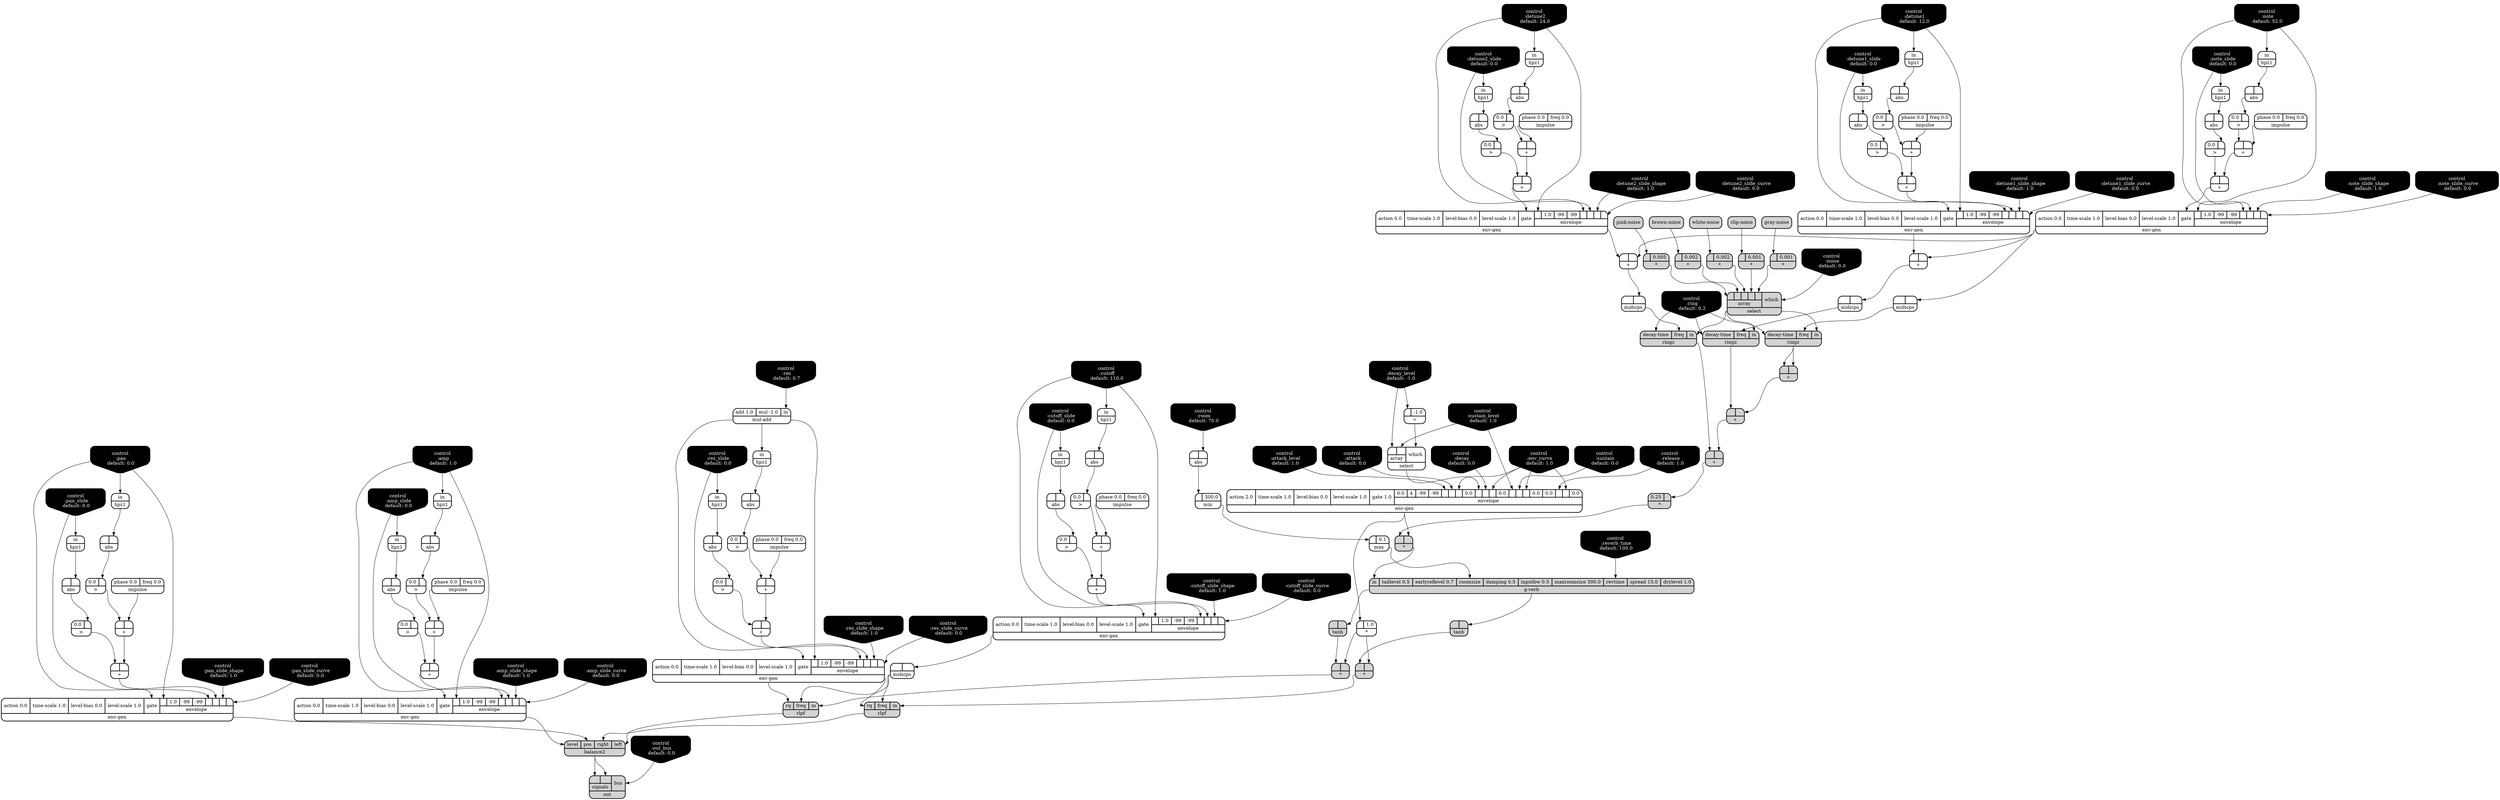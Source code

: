 digraph synthdef {
74 [label = "{{ <b> |<a> 0.005} |<__UG_NAME__>* }" style="filled, bold, rounded"  shape=record rankdir=LR];
76 [label = "{{ <b> |<a> 0.002} |<__UG_NAME__>* }" style="filled, bold, rounded"  shape=record rankdir=LR];
78 [label = "{{ <b> |<a> 0.002} |<__UG_NAME__>* }" style="filled, bold, rounded"  shape=record rankdir=LR];
80 [label = "{{ <b> |<a> 0.001} |<__UG_NAME__>* }" style="filled, bold, rounded"  shape=record rankdir=LR];
82 [label = "{{ <b> |<a> 0.001} |<__UG_NAME__>* }" style="filled, bold, rounded"  shape=record rankdir=LR];
114 [label = "{{ <b> |<a> 1.0} |<__UG_NAME__>* }" style="bold, rounded" shape=record rankdir=LR];
128 [label = "{{ <b> 0.25|<a> } |<__UG_NAME__>* }" style="filled, bold, rounded"  shape=record rankdir=LR];
129 [label = "{{ <b> |<a> } |<__UG_NAME__>* }" style="filled, bold, rounded"  shape=record rankdir=LR];
135 [label = "{{ <b> |<a> } |<__UG_NAME__>* }" style="filled, bold, rounded"  shape=record rankdir=LR];
149 [label = "{{ <b> |<a> } |<__UG_NAME__>* }" style="filled, bold, rounded"  shape=record rankdir=LR];
52 [label = "{{ <b> |<a> } |<__UG_NAME__>+ }" style="bold, rounded" shape=record rankdir=LR];
53 [label = "{{ <b> |<a> } |<__UG_NAME__>+ }" style="bold, rounded" shape=record rankdir=LR];
58 [label = "{{ <b> |<a> } |<__UG_NAME__>+ }" style="bold, rounded" shape=record rankdir=LR];
62 [label = "{{ <b> |<a> } |<__UG_NAME__>+ }" style="bold, rounded" shape=record rankdir=LR];
68 [label = "{{ <b> |<a> } |<__UG_NAME__>+ }" style="bold, rounded" shape=record rankdir=LR];
70 [label = "{{ <b> |<a> } |<__UG_NAME__>+ }" style="bold, rounded" shape=record rankdir=LR];
88 [label = "{{ <b> |<a> } |<__UG_NAME__>+ }" style="bold, rounded" shape=record rankdir=LR];
92 [label = "{{ <b> |<a> } |<__UG_NAME__>+ }" style="bold, rounded" shape=record rankdir=LR];
98 [label = "{{ <b> |<a> } |<__UG_NAME__>+ }" style="bold, rounded" shape=record rankdir=LR];
102 [label = "{{ <b> |<a> } |<__UG_NAME__>+ }" style="bold, rounded" shape=record rankdir=LR];
104 [label = "{{ <b> |<a> } |<__UG_NAME__>+ }" style="bold, rounded" shape=record rankdir=LR];
111 [label = "{{ <b> |<a> } |<__UG_NAME__>+ }" style="bold, rounded" shape=record rankdir=LR];
117 [label = "{{ <b> |<a> } |<__UG_NAME__>+ }" style="filled, bold, rounded"  shape=record rankdir=LR];
118 [label = "{{ <b> |<a> } |<__UG_NAME__>+ }" style="filled, bold, rounded"  shape=record rankdir=LR];
122 [label = "{{ <b> |<a> } |<__UG_NAME__>+ }" style="bold, rounded" shape=record rankdir=LR];
124 [label = "{{ <b> |<a> } |<__UG_NAME__>+ }" style="bold, rounded" shape=record rankdir=LR];
127 [label = "{{ <b> |<a> } |<__UG_NAME__>+ }" style="filled, bold, rounded"  shape=record rankdir=LR];
140 [label = "{{ <b> |<a> } |<__UG_NAME__>+ }" style="bold, rounded" shape=record rankdir=LR];
144 [label = "{{ <b> |<a> } |<__UG_NAME__>+ }" style="bold, rounded" shape=record rankdir=LR];
72 [label = "{{ <b> |<a> -1.0} |<__UG_NAME__>= }" style="bold, rounded" shape=record rankdir=LR];
43 [label = "{{ <b> 0.0|<a> } |<__UG_NAME__>\> }" style="bold, rounded" shape=record rankdir=LR];
51 [label = "{{ <b> 0.0|<a> } |<__UG_NAME__>\> }" style="bold, rounded" shape=record rankdir=LR];
57 [label = "{{ <b> 0.0|<a> } |<__UG_NAME__>\> }" style="bold, rounded" shape=record rankdir=LR];
61 [label = "{{ <b> 0.0|<a> } |<__UG_NAME__>\> }" style="bold, rounded" shape=record rankdir=LR];
67 [label = "{{ <b> 0.0|<a> } |<__UG_NAME__>\> }" style="bold, rounded" shape=record rankdir=LR];
69 [label = "{{ <b> 0.0|<a> } |<__UG_NAME__>\> }" style="bold, rounded" shape=record rankdir=LR];
87 [label = "{{ <b> 0.0|<a> } |<__UG_NAME__>\> }" style="bold, rounded" shape=record rankdir=LR];
91 [label = "{{ <b> 0.0|<a> } |<__UG_NAME__>\> }" style="bold, rounded" shape=record rankdir=LR];
97 [label = "{{ <b> 0.0|<a> } |<__UG_NAME__>\> }" style="bold, rounded" shape=record rankdir=LR];
101 [label = "{{ <b> 0.0|<a> } |<__UG_NAME__>\> }" style="bold, rounded" shape=record rankdir=LR];
110 [label = "{{ <b> 0.0|<a> } |<__UG_NAME__>\> }" style="bold, rounded" shape=record rankdir=LR];
121 [label = "{{ <b> 0.0|<a> } |<__UG_NAME__>\> }" style="bold, rounded" shape=record rankdir=LR];
139 [label = "{{ <b> 0.0|<a> } |<__UG_NAME__>\> }" style="bold, rounded" shape=record rankdir=LR];
143 [label = "{{ <b> 0.0|<a> } |<__UG_NAME__>\> }" style="bold, rounded" shape=record rankdir=LR];
42 [label = "{{ <b> |<a> } |<__UG_NAME__>abs }" style="bold, rounded" shape=record rankdir=LR];
45 [label = "{{ <b> |<a> } |<__UG_NAME__>abs }" style="bold, rounded" shape=record rankdir=LR];
50 [label = "{{ <b> |<a> } |<__UG_NAME__>abs }" style="bold, rounded" shape=record rankdir=LR];
56 [label = "{{ <b> |<a> } |<__UG_NAME__>abs }" style="bold, rounded" shape=record rankdir=LR];
60 [label = "{{ <b> |<a> } |<__UG_NAME__>abs }" style="bold, rounded" shape=record rankdir=LR];
66 [label = "{{ <b> |<a> } |<__UG_NAME__>abs }" style="bold, rounded" shape=record rankdir=LR];
86 [label = "{{ <b> |<a> } |<__UG_NAME__>abs }" style="bold, rounded" shape=record rankdir=LR];
90 [label = "{{ <b> |<a> } |<__UG_NAME__>abs }" style="bold, rounded" shape=record rankdir=LR];
96 [label = "{{ <b> |<a> } |<__UG_NAME__>abs }" style="bold, rounded" shape=record rankdir=LR];
100 [label = "{{ <b> |<a> } |<__UG_NAME__>abs }" style="bold, rounded" shape=record rankdir=LR];
109 [label = "{{ <b> |<a> } |<__UG_NAME__>abs }" style="bold, rounded" shape=record rankdir=LR];
120 [label = "{{ <b> |<a> } |<__UG_NAME__>abs }" style="bold, rounded" shape=record rankdir=LR];
130 [label = "{{ <b> |<a> } |<__UG_NAME__>abs }" style="bold, rounded" shape=record rankdir=LR];
138 [label = "{{ <b> |<a> } |<__UG_NAME__>abs }" style="bold, rounded" shape=record rankdir=LR];
142 [label = "{{ <b> |<a> } |<__UG_NAME__>abs }" style="bold, rounded" shape=record rankdir=LR];
151 [label = "{{ <level> level|<pos> pos|<right> right|<left> left} |<__UG_NAME__>balance2 }" style="filled, bold, rounded"  shape=record rankdir=LR];
75 [label = "{<__UG_NAME__>brown-noise }" style="filled, bold, rounded"  shape=record rankdir=LR];
79 [label = "{<__UG_NAME__>clip-noise }" style="filled, bold, rounded"  shape=record rankdir=LR];
0 [label = "control
 :note
 default: 52.0" shape=invhouse style="rounded, filled, bold" fillcolor=black fontcolor=white ]; 
1 [label = "control
 :note_slide
 default: 0.0" shape=invhouse style="rounded, filled, bold" fillcolor=black fontcolor=white ]; 
2 [label = "control
 :note_slide_shape
 default: 1.0" shape=invhouse style="rounded, filled, bold" fillcolor=black fontcolor=white ]; 
3 [label = "control
 :note_slide_curve
 default: 0.0" shape=invhouse style="rounded, filled, bold" fillcolor=black fontcolor=white ]; 
4 [label = "control
 :amp
 default: 1.0" shape=invhouse style="rounded, filled, bold" fillcolor=black fontcolor=white ]; 
5 [label = "control
 :amp_slide
 default: 0.0" shape=invhouse style="rounded, filled, bold" fillcolor=black fontcolor=white ]; 
6 [label = "control
 :amp_slide_shape
 default: 1.0" shape=invhouse style="rounded, filled, bold" fillcolor=black fontcolor=white ]; 
7 [label = "control
 :amp_slide_curve
 default: 0.0" shape=invhouse style="rounded, filled, bold" fillcolor=black fontcolor=white ]; 
8 [label = "control
 :pan
 default: 0.0" shape=invhouse style="rounded, filled, bold" fillcolor=black fontcolor=white ]; 
9 [label = "control
 :pan_slide
 default: 0.0" shape=invhouse style="rounded, filled, bold" fillcolor=black fontcolor=white ]; 
10 [label = "control
 :pan_slide_shape
 default: 1.0" shape=invhouse style="rounded, filled, bold" fillcolor=black fontcolor=white ]; 
11 [label = "control
 :pan_slide_curve
 default: 0.0" shape=invhouse style="rounded, filled, bold" fillcolor=black fontcolor=white ]; 
12 [label = "control
 :attack
 default: 0.0" shape=invhouse style="rounded, filled, bold" fillcolor=black fontcolor=white ]; 
13 [label = "control
 :decay
 default: 0.0" shape=invhouse style="rounded, filled, bold" fillcolor=black fontcolor=white ]; 
14 [label = "control
 :sustain
 default: 0.0" shape=invhouse style="rounded, filled, bold" fillcolor=black fontcolor=white ]; 
15 [label = "control
 :release
 default: 1.0" shape=invhouse style="rounded, filled, bold" fillcolor=black fontcolor=white ]; 
16 [label = "control
 :attack_level
 default: 1.0" shape=invhouse style="rounded, filled, bold" fillcolor=black fontcolor=white ]; 
17 [label = "control
 :decay_level
 default: -1.0" shape=invhouse style="rounded, filled, bold" fillcolor=black fontcolor=white ]; 
18 [label = "control
 :sustain_level
 default: 1.0" shape=invhouse style="rounded, filled, bold" fillcolor=black fontcolor=white ]; 
19 [label = "control
 :env_curve
 default: 1.0" shape=invhouse style="rounded, filled, bold" fillcolor=black fontcolor=white ]; 
20 [label = "control
 :cutoff
 default: 110.0" shape=invhouse style="rounded, filled, bold" fillcolor=black fontcolor=white ]; 
21 [label = "control
 :cutoff_slide
 default: 0.0" shape=invhouse style="rounded, filled, bold" fillcolor=black fontcolor=white ]; 
22 [label = "control
 :cutoff_slide_shape
 default: 1.0" shape=invhouse style="rounded, filled, bold" fillcolor=black fontcolor=white ]; 
23 [label = "control
 :cutoff_slide_curve
 default: 0.0" shape=invhouse style="rounded, filled, bold" fillcolor=black fontcolor=white ]; 
24 [label = "control
 :res
 default: 0.7" shape=invhouse style="rounded, filled, bold" fillcolor=black fontcolor=white ]; 
25 [label = "control
 :res_slide
 default: 0.0" shape=invhouse style="rounded, filled, bold" fillcolor=black fontcolor=white ]; 
26 [label = "control
 :res_slide_shape
 default: 1.0" shape=invhouse style="rounded, filled, bold" fillcolor=black fontcolor=white ]; 
27 [label = "control
 :res_slide_curve
 default: 0.0" shape=invhouse style="rounded, filled, bold" fillcolor=black fontcolor=white ]; 
28 [label = "control
 :detune1
 default: 12.0" shape=invhouse style="rounded, filled, bold" fillcolor=black fontcolor=white ]; 
29 [label = "control
 :detune1_slide
 default: 0.0" shape=invhouse style="rounded, filled, bold" fillcolor=black fontcolor=white ]; 
30 [label = "control
 :detune1_slide_shape
 default: 1.0" shape=invhouse style="rounded, filled, bold" fillcolor=black fontcolor=white ]; 
31 [label = "control
 :detune1_slide_curve
 default: 0.0" shape=invhouse style="rounded, filled, bold" fillcolor=black fontcolor=white ]; 
32 [label = "control
 :detune2
 default: 24.0" shape=invhouse style="rounded, filled, bold" fillcolor=black fontcolor=white ]; 
33 [label = "control
 :detune2_slide
 default: 0.0" shape=invhouse style="rounded, filled, bold" fillcolor=black fontcolor=white ]; 
34 [label = "control
 :detune2_slide_shape
 default: 1.0" shape=invhouse style="rounded, filled, bold" fillcolor=black fontcolor=white ]; 
35 [label = "control
 :detune2_slide_curve
 default: 0.0" shape=invhouse style="rounded, filled, bold" fillcolor=black fontcolor=white ]; 
36 [label = "control
 :noise
 default: 0.0" shape=invhouse style="rounded, filled, bold" fillcolor=black fontcolor=white ]; 
37 [label = "control
 :ring
 default: 0.2" shape=invhouse style="rounded, filled, bold" fillcolor=black fontcolor=white ]; 
38 [label = "control
 :room
 default: 70.0" shape=invhouse style="rounded, filled, bold" fillcolor=black fontcolor=white ]; 
39 [label = "control
 :reverb_time
 default: 100.0" shape=invhouse style="rounded, filled, bold" fillcolor=black fontcolor=white ]; 
40 [label = "control
 :out_bus
 default: 0.0" shape=invhouse style="rounded, filled, bold" fillcolor=black fontcolor=white ]; 
54 [label = "{{ <action> action 0.0|<time____scale> time-scale 1.0|<level____bias> level-bias 0.0|<level____scale> level-scale 1.0|<gate> gate|{{<envelope___control___0>|1.0|-99|-99|<envelope___control___4>|<envelope___control___5>|<envelope___control___6>|<envelope___control___7>}|envelope}} |<__UG_NAME__>env-gen }" style="bold, rounded" shape=record rankdir=LR];
63 [label = "{{ <action> action 0.0|<time____scale> time-scale 1.0|<level____bias> level-bias 0.0|<level____scale> level-scale 1.0|<gate> gate|{{<envelope___mul____add___0>|1.0|-99|-99|<envelope___mul____add___4>|<envelope___control___5>|<envelope___control___6>|<envelope___control___7>}|envelope}} |<__UG_NAME__>env-gen }" style="bold, rounded" shape=record rankdir=LR];
71 [label = "{{ <action> action 0.0|<time____scale> time-scale 1.0|<level____bias> level-bias 0.0|<level____scale> level-scale 1.0|<gate> gate|{{<envelope___control___0>|1.0|-99|-99|<envelope___control___4>|<envelope___control___5>|<envelope___control___6>|<envelope___control___7>}|envelope}} |<__UG_NAME__>env-gen }" style="bold, rounded" shape=record rankdir=LR];
93 [label = "{{ <action> action 0.0|<time____scale> time-scale 1.0|<level____bias> level-bias 0.0|<level____scale> level-scale 1.0|<gate> gate|{{<envelope___control___0>|1.0|-99|-99|<envelope___control___4>|<envelope___control___5>|<envelope___control___6>|<envelope___control___7>}|envelope}} |<__UG_NAME__>env-gen }" style="bold, rounded" shape=record rankdir=LR];
103 [label = "{{ <action> action 0.0|<time____scale> time-scale 1.0|<level____bias> level-bias 0.0|<level____scale> level-scale 1.0|<gate> gate|{{<envelope___control___0>|1.0|-99|-99|<envelope___control___4>|<envelope___control___5>|<envelope___control___6>|<envelope___control___7>}|envelope}} |<__UG_NAME__>env-gen }" style="bold, rounded" shape=record rankdir=LR];
113 [label = "{{ <action> action 2.0|<time____scale> time-scale 1.0|<level____bias> level-bias 0.0|<level____scale> level-scale 1.0|<gate> gate 1.0|{{0.0|4|-99|-99|<envelope___control___4>|<envelope___control___5>|<envelope___control___6>|0.0|<envelope___select___8>|<envelope___control___9>|<envelope___control___10>|0.0|<envelope___control___12>|<envelope___control___13>|<envelope___control___14>|0.0|0.0|<envelope___control___17>|<envelope___control___18>|0.0}|envelope}} |<__UG_NAME__>env-gen }" style="bold, rounded" shape=record rankdir=LR];
123 [label = "{{ <action> action 0.0|<time____scale> time-scale 1.0|<level____bias> level-bias 0.0|<level____scale> level-scale 1.0|<gate> gate|{{<envelope___control___0>|1.0|-99|-99|<envelope___control___4>|<envelope___control___5>|<envelope___control___6>|<envelope___control___7>}|envelope}} |<__UG_NAME__>env-gen }" style="bold, rounded" shape=record rankdir=LR];
145 [label = "{{ <action> action 0.0|<time____scale> time-scale 1.0|<level____bias> level-bias 0.0|<level____scale> level-scale 1.0|<gate> gate|{{<envelope___control___0>|1.0|-99|-99|<envelope___control___4>|<envelope___control___5>|<envelope___control___6>|<envelope___control___7>}|envelope}} |<__UG_NAME__>env-gen }" style="bold, rounded" shape=record rankdir=LR];
133 [label = "{{ <in> in|<taillevel> taillevel 0.5|<earlyreflevel> earlyreflevel 0.7|<roomsize> roomsize|<damping> damping 0.5|<inputbw> inputbw 0.5|<maxroomsize> maxroomsize 300.0|<revtime> revtime|<spread> spread 15.0|<drylevel> drylevel 1.0} |<__UG_NAME__>g-verb }" style="filled, bold, rounded"  shape=record rankdir=LR];
81 [label = "{<__UG_NAME__>gray-noise }" style="filled, bold, rounded"  shape=record rankdir=LR];
41 [label = "{{ <in> in} |<__UG_NAME__>hpz1 }" style="bold, rounded" shape=record rankdir=LR];
44 [label = "{{ <in> in} |<__UG_NAME__>hpz1 }" style="bold, rounded" shape=record rankdir=LR];
47 [label = "{{ <in> in} |<__UG_NAME__>hpz1 }" style="bold, rounded" shape=record rankdir=LR];
49 [label = "{{ <in> in} |<__UG_NAME__>hpz1 }" style="bold, rounded" shape=record rankdir=LR];
59 [label = "{{ <in> in} |<__UG_NAME__>hpz1 }" style="bold, rounded" shape=record rankdir=LR];
65 [label = "{{ <in> in} |<__UG_NAME__>hpz1 }" style="bold, rounded" shape=record rankdir=LR];
85 [label = "{{ <in> in} |<__UG_NAME__>hpz1 }" style="bold, rounded" shape=record rankdir=LR];
89 [label = "{{ <in> in} |<__UG_NAME__>hpz1 }" style="bold, rounded" shape=record rankdir=LR];
95 [label = "{{ <in> in} |<__UG_NAME__>hpz1 }" style="bold, rounded" shape=record rankdir=LR];
99 [label = "{{ <in> in} |<__UG_NAME__>hpz1 }" style="bold, rounded" shape=record rankdir=LR];
108 [label = "{{ <in> in} |<__UG_NAME__>hpz1 }" style="bold, rounded" shape=record rankdir=LR];
119 [label = "{{ <in> in} |<__UG_NAME__>hpz1 }" style="bold, rounded" shape=record rankdir=LR];
137 [label = "{{ <in> in} |<__UG_NAME__>hpz1 }" style="bold, rounded" shape=record rankdir=LR];
141 [label = "{{ <in> in} |<__UG_NAME__>hpz1 }" style="bold, rounded" shape=record rankdir=LR];
48 [label = "{{ <phase> phase 0.0|<freq> freq 0.0} |<__UG_NAME__>impulse }" style="bold, rounded" shape=record rankdir=LR];
55 [label = "{{ <phase> phase 0.0|<freq> freq 0.0} |<__UG_NAME__>impulse }" style="bold, rounded" shape=record rankdir=LR];
64 [label = "{{ <phase> phase 0.0|<freq> freq 0.0} |<__UG_NAME__>impulse }" style="bold, rounded" shape=record rankdir=LR];
84 [label = "{{ <phase> phase 0.0|<freq> freq 0.0} |<__UG_NAME__>impulse }" style="bold, rounded" shape=record rankdir=LR];
94 [label = "{{ <phase> phase 0.0|<freq> freq 0.0} |<__UG_NAME__>impulse }" style="bold, rounded" shape=record rankdir=LR];
107 [label = "{{ <phase> phase 0.0|<freq> freq 0.0} |<__UG_NAME__>impulse }" style="bold, rounded" shape=record rankdir=LR];
136 [label = "{{ <phase> phase 0.0|<freq> freq 0.0} |<__UG_NAME__>impulse }" style="bold, rounded" shape=record rankdir=LR];
132 [label = "{{ <b> |<a> 0.1} |<__UG_NAME__>max }" style="bold, rounded" shape=record rankdir=LR];
105 [label = "{{ <b> |<a> } |<__UG_NAME__>midicps }" style="bold, rounded" shape=record rankdir=LR];
115 [label = "{{ <b> |<a> } |<__UG_NAME__>midicps }" style="bold, rounded" shape=record rankdir=LR];
125 [label = "{{ <b> |<a> } |<__UG_NAME__>midicps }" style="bold, rounded" shape=record rankdir=LR];
146 [label = "{{ <b> |<a> } |<__UG_NAME__>midicps }" style="bold, rounded" shape=record rankdir=LR];
131 [label = "{{ <b> |<a> 300.0} |<__UG_NAME__>min }" style="bold, rounded" shape=record rankdir=LR];
46 [label = "{{ <add> add 1.0|<mul> mul -1.0|<in> in} |<__UG_NAME__>mul-add }" style="bold, rounded" shape=record rankdir=LR];
152 [label = "{{ {{<signals___balance2___0>|<signals___balance2___1>}|signals}|<bus> bus} |<__UG_NAME__>out }" style="filled, bold, rounded"  shape=record rankdir=LR];
73 [label = "{<__UG_NAME__>pink-noise }" style="filled, bold, rounded"  shape=record rankdir=LR];
106 [label = "{{ <decay____time> decay-time|<freq> freq|<in> in} |<__UG_NAME__>ringz }" style="filled, bold, rounded"  shape=record rankdir=LR];
116 [label = "{{ <decay____time> decay-time|<freq> freq|<in> in} |<__UG_NAME__>ringz }" style="filled, bold, rounded"  shape=record rankdir=LR];
126 [label = "{{ <decay____time> decay-time|<freq> freq|<in> in} |<__UG_NAME__>ringz }" style="filled, bold, rounded"  shape=record rankdir=LR];
147 [label = "{{ <rq> rq|<freq> freq|<in> in} |<__UG_NAME__>rlpf }" style="filled, bold, rounded"  shape=record rankdir=LR];
150 [label = "{{ <rq> rq|<freq> freq|<in> in} |<__UG_NAME__>rlpf }" style="filled, bold, rounded"  shape=record rankdir=LR];
83 [label = "{{ {{<array___binary____op____u____gen___0>|<array___binary____op____u____gen___1>|<array___binary____op____u____gen___2>|<array___binary____op____u____gen___3>|<array___binary____op____u____gen___4>}|array}|<which> which} |<__UG_NAME__>select }" style="filled, bold, rounded"  shape=record rankdir=LR];
112 [label = "{{ {{<array___control___0>|<array___control___1>}|array}|<which> which} |<__UG_NAME__>select }" style="bold, rounded" shape=record rankdir=LR];
134 [label = "{{ <b> |<a> } |<__UG_NAME__>tanh }" style="filled, bold, rounded"  shape=record rankdir=LR];
148 [label = "{{ <b> |<a> } |<__UG_NAME__>tanh }" style="filled, bold, rounded"  shape=record rankdir=LR];
77 [label = "{<__UG_NAME__>white-noise }" style="filled, bold, rounded"  shape=record rankdir=LR];

73:__UG_NAME__ -> 74:b ;
75:__UG_NAME__ -> 76:b ;
77:__UG_NAME__ -> 78:b ;
79:__UG_NAME__ -> 80:b ;
81:__UG_NAME__ -> 82:b ;
113:__UG_NAME__ -> 114:b ;
127:__UG_NAME__ -> 128:a ;
113:__UG_NAME__ -> 129:a ;
128:__UG_NAME__ -> 129:b ;
114:__UG_NAME__ -> 135:a ;
134:__UG_NAME__ -> 135:b ;
114:__UG_NAME__ -> 149:a ;
148:__UG_NAME__ -> 149:b ;
48:__UG_NAME__ -> 52:a ;
51:__UG_NAME__ -> 52:b ;
52:__UG_NAME__ -> 53:a ;
43:__UG_NAME__ -> 53:b ;
55:__UG_NAME__ -> 58:a ;
57:__UG_NAME__ -> 58:b ;
58:__UG_NAME__ -> 62:a ;
61:__UG_NAME__ -> 62:b ;
64:__UG_NAME__ -> 68:a ;
67:__UG_NAME__ -> 68:b ;
68:__UG_NAME__ -> 70:a ;
69:__UG_NAME__ -> 70:b ;
84:__UG_NAME__ -> 88:a ;
87:__UG_NAME__ -> 88:b ;
88:__UG_NAME__ -> 92:a ;
91:__UG_NAME__ -> 92:b ;
94:__UG_NAME__ -> 98:a ;
97:__UG_NAME__ -> 98:b ;
98:__UG_NAME__ -> 102:a ;
101:__UG_NAME__ -> 102:b ;
93:__UG_NAME__ -> 104:a ;
103:__UG_NAME__ -> 104:b ;
107:__UG_NAME__ -> 111:a ;
110:__UG_NAME__ -> 111:b ;
116:__UG_NAME__ -> 117:a ;
116:__UG_NAME__ -> 117:b ;
117:__UG_NAME__ -> 118:a ;
106:__UG_NAME__ -> 118:b ;
111:__UG_NAME__ -> 122:a ;
121:__UG_NAME__ -> 122:b ;
93:__UG_NAME__ -> 124:a ;
123:__UG_NAME__ -> 124:b ;
118:__UG_NAME__ -> 127:a ;
126:__UG_NAME__ -> 127:b ;
136:__UG_NAME__ -> 140:a ;
139:__UG_NAME__ -> 140:b ;
140:__UG_NAME__ -> 144:a ;
143:__UG_NAME__ -> 144:b ;
17:__UG_NAME__ -> 72:b ;
42:__UG_NAME__ -> 43:a ;
50:__UG_NAME__ -> 51:a ;
56:__UG_NAME__ -> 57:a ;
60:__UG_NAME__ -> 61:a ;
66:__UG_NAME__ -> 67:a ;
45:__UG_NAME__ -> 69:a ;
86:__UG_NAME__ -> 87:a ;
90:__UG_NAME__ -> 91:a ;
96:__UG_NAME__ -> 97:a ;
100:__UG_NAME__ -> 101:a ;
109:__UG_NAME__ -> 110:a ;
120:__UG_NAME__ -> 121:a ;
138:__UG_NAME__ -> 139:a ;
142:__UG_NAME__ -> 143:a ;
41:__UG_NAME__ -> 42:a ;
44:__UG_NAME__ -> 45:a ;
49:__UG_NAME__ -> 50:a ;
47:__UG_NAME__ -> 56:a ;
59:__UG_NAME__ -> 60:a ;
65:__UG_NAME__ -> 66:a ;
85:__UG_NAME__ -> 86:a ;
89:__UG_NAME__ -> 90:a ;
95:__UG_NAME__ -> 96:a ;
99:__UG_NAME__ -> 100:a ;
108:__UG_NAME__ -> 109:a ;
119:__UG_NAME__ -> 120:a ;
38:__UG_NAME__ -> 130:a ;
137:__UG_NAME__ -> 138:a ;
141:__UG_NAME__ -> 142:a ;
150:__UG_NAME__ -> 151:left ;
147:__UG_NAME__ -> 151:right ;
54:__UG_NAME__ -> 151:pos ;
71:__UG_NAME__ -> 151:level ;
8:__UG_NAME__ -> 54:envelope___control___0 ;
8:__UG_NAME__ -> 54:envelope___control___4 ;
9:__UG_NAME__ -> 54:envelope___control___5 ;
10:__UG_NAME__ -> 54:envelope___control___6 ;
11:__UG_NAME__ -> 54:envelope___control___7 ;
53:__UG_NAME__ -> 54:gate ;
46:__UG_NAME__ -> 63:envelope___mul____add___0 ;
46:__UG_NAME__ -> 63:envelope___mul____add___4 ;
25:__UG_NAME__ -> 63:envelope___control___5 ;
26:__UG_NAME__ -> 63:envelope___control___6 ;
27:__UG_NAME__ -> 63:envelope___control___7 ;
62:__UG_NAME__ -> 63:gate ;
4:__UG_NAME__ -> 71:envelope___control___0 ;
4:__UG_NAME__ -> 71:envelope___control___4 ;
5:__UG_NAME__ -> 71:envelope___control___5 ;
6:__UG_NAME__ -> 71:envelope___control___6 ;
7:__UG_NAME__ -> 71:envelope___control___7 ;
70:__UG_NAME__ -> 71:gate ;
0:__UG_NAME__ -> 93:envelope___control___0 ;
0:__UG_NAME__ -> 93:envelope___control___4 ;
1:__UG_NAME__ -> 93:envelope___control___5 ;
2:__UG_NAME__ -> 93:envelope___control___6 ;
3:__UG_NAME__ -> 93:envelope___control___7 ;
92:__UG_NAME__ -> 93:gate ;
28:__UG_NAME__ -> 103:envelope___control___0 ;
28:__UG_NAME__ -> 103:envelope___control___4 ;
29:__UG_NAME__ -> 103:envelope___control___5 ;
30:__UG_NAME__ -> 103:envelope___control___6 ;
31:__UG_NAME__ -> 103:envelope___control___7 ;
102:__UG_NAME__ -> 103:gate ;
16:__UG_NAME__ -> 113:envelope___control___4 ;
12:__UG_NAME__ -> 113:envelope___control___5 ;
19:__UG_NAME__ -> 113:envelope___control___6 ;
112:__UG_NAME__ -> 113:envelope___select___8 ;
13:__UG_NAME__ -> 113:envelope___control___9 ;
19:__UG_NAME__ -> 113:envelope___control___10 ;
18:__UG_NAME__ -> 113:envelope___control___12 ;
14:__UG_NAME__ -> 113:envelope___control___13 ;
19:__UG_NAME__ -> 113:envelope___control___14 ;
15:__UG_NAME__ -> 113:envelope___control___17 ;
19:__UG_NAME__ -> 113:envelope___control___18 ;
32:__UG_NAME__ -> 123:envelope___control___0 ;
32:__UG_NAME__ -> 123:envelope___control___4 ;
33:__UG_NAME__ -> 123:envelope___control___5 ;
34:__UG_NAME__ -> 123:envelope___control___6 ;
35:__UG_NAME__ -> 123:envelope___control___7 ;
122:__UG_NAME__ -> 123:gate ;
20:__UG_NAME__ -> 145:envelope___control___0 ;
20:__UG_NAME__ -> 145:envelope___control___4 ;
21:__UG_NAME__ -> 145:envelope___control___5 ;
22:__UG_NAME__ -> 145:envelope___control___6 ;
23:__UG_NAME__ -> 145:envelope___control___7 ;
144:__UG_NAME__ -> 145:gate ;
39:__UG_NAME__ -> 133:revtime ;
132:__UG_NAME__ -> 133:roomsize ;
129:__UG_NAME__ -> 133:in ;
9:__UG_NAME__ -> 41:in ;
5:__UG_NAME__ -> 44:in ;
46:__UG_NAME__ -> 47:in ;
8:__UG_NAME__ -> 49:in ;
25:__UG_NAME__ -> 59:in ;
4:__UG_NAME__ -> 65:in ;
0:__UG_NAME__ -> 85:in ;
1:__UG_NAME__ -> 89:in ;
28:__UG_NAME__ -> 95:in ;
29:__UG_NAME__ -> 99:in ;
32:__UG_NAME__ -> 108:in ;
33:__UG_NAME__ -> 119:in ;
20:__UG_NAME__ -> 137:in ;
21:__UG_NAME__ -> 141:in ;
131:__UG_NAME__ -> 132:b ;
104:__UG_NAME__ -> 105:a ;
93:__UG_NAME__ -> 115:a ;
124:__UG_NAME__ -> 125:a ;
145:__UG_NAME__ -> 146:a ;
130:__UG_NAME__ -> 131:b ;
24:__UG_NAME__ -> 46:in ;
40:__UG_NAME__ -> 152:bus ;
151:__UG_NAME__ -> 152:signals___balance2___0 ;
151:__UG_NAME__ -> 152:signals___balance2___1 ;
83:__UG_NAME__ -> 106:in ;
105:__UG_NAME__ -> 106:freq ;
37:__UG_NAME__ -> 106:decay____time ;
83:__UG_NAME__ -> 116:in ;
115:__UG_NAME__ -> 116:freq ;
37:__UG_NAME__ -> 116:decay____time ;
83:__UG_NAME__ -> 126:in ;
125:__UG_NAME__ -> 126:freq ;
37:__UG_NAME__ -> 126:decay____time ;
135:__UG_NAME__ -> 147:in ;
146:__UG_NAME__ -> 147:freq ;
63:__UG_NAME__ -> 147:rq ;
149:__UG_NAME__ -> 150:in ;
146:__UG_NAME__ -> 150:freq ;
63:__UG_NAME__ -> 150:rq ;
36:__UG_NAME__ -> 83:which ;
74:__UG_NAME__ -> 83:array___binary____op____u____gen___0 ;
76:__UG_NAME__ -> 83:array___binary____op____u____gen___1 ;
78:__UG_NAME__ -> 83:array___binary____op____u____gen___2 ;
80:__UG_NAME__ -> 83:array___binary____op____u____gen___3 ;
82:__UG_NAME__ -> 83:array___binary____op____u____gen___4 ;
72:__UG_NAME__ -> 112:which ;
17:__UG_NAME__ -> 112:array___control___0 ;
18:__UG_NAME__ -> 112:array___control___1 ;
133:__UG_NAME__ -> 134:a ;
133:__UG_NAME__ -> 148:a ;

}
